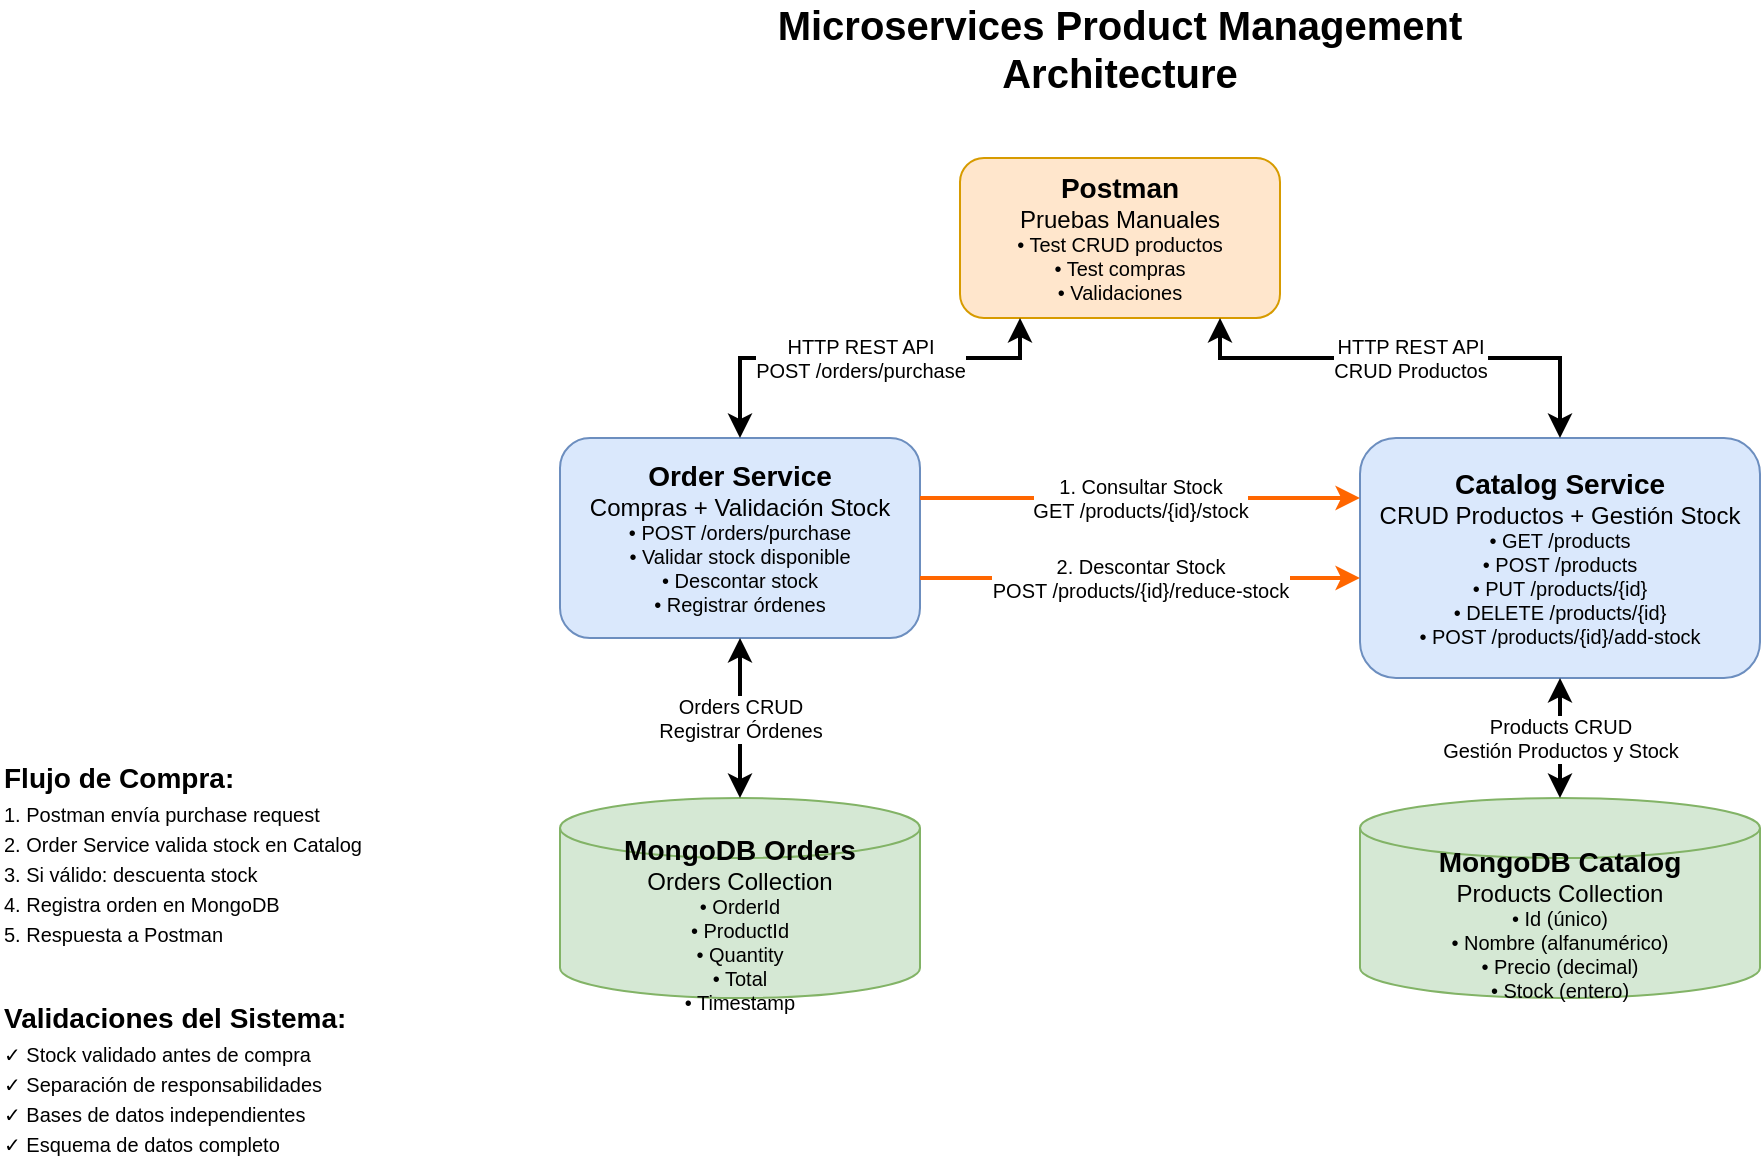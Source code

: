 <mxfile version="24.2.5" type="device">
  <diagram name="Microservices Architecture" id="microservices-arch">
    <mxGraphModel dx="1422" dy="765" grid="1" gridSize="10" guides="1" tooltips="1" connect="1" arrows="1" fold="1" page="1" pageScale="1" pageWidth="1169" pageHeight="827" math="0" shadow="0">
      <root>
        <mxCell id="0" />
        <mxCell id="1" parent="0" />
        
        <!-- Title -->
        <mxCell id="title" value="Microservices Product Management Architecture" style="text;html=1;strokeColor=none;fillColor=none;align=center;verticalAlign=middle;whiteSpace=wrap;rounded=0;fontSize=20;fontStyle=1;" vertex="1" parent="1">
          <mxGeometry x="400" y="30" width="400" height="30" as="geometry" />
        </mxCell>
        
        <!-- Postman Client -->
        <mxCell id="postman" value="&lt;div style=&quot;font-size: 14px;&quot;&gt;&lt;b&gt;Postman&lt;/b&gt;&lt;/div&gt;&lt;div style=&quot;font-size: 12px;&quot;&gt;Pruebas Manuales&lt;/div&gt;&lt;div style=&quot;font-size: 10px;&quot;&gt;• Test CRUD productos&lt;/div&gt;&lt;div style=&quot;font-size: 10px;&quot;&gt;• Test compras&lt;/div&gt;&lt;div style=&quot;font-size: 10px;&quot;&gt;• Validaciones&lt;/div&gt;" style="rounded=1;whiteSpace=wrap;html=1;fillColor=#ffe6cc;strokeColor=#d79b00;fontFamily=Helvetica;" vertex="1" parent="1">
          <mxGeometry x="520" y="100" width="160" height="80" as="geometry" />
        </mxCell>
        
        <!-- Order Service -->
        <mxCell id="order-service" value="&lt;div style=&quot;font-size: 14px;&quot;&gt;&lt;b&gt;Order Service&lt;/b&gt;&lt;/div&gt;&lt;div style=&quot;font-size: 12px;&quot;&gt;Compras + Validación Stock&lt;/div&gt;&lt;div style=&quot;font-size: 10px;&quot;&gt;• POST /orders/purchase&lt;/div&gt;&lt;div style=&quot;font-size: 10px;&quot;&gt;• Validar stock disponible&lt;/div&gt;&lt;div style=&quot;font-size: 10px;&quot;&gt;• Descontar stock&lt;/div&gt;&lt;div style=&quot;font-size: 10px;&quot;&gt;• Registrar órdenes&lt;/div&gt;" style="rounded=1;whiteSpace=wrap;html=1;fillColor=#dae8fc;strokeColor=#6c8ebf;fontFamily=Helvetica;" vertex="1" parent="1">
          <mxGeometry x="320" y="240" width="180" height="100" as="geometry" />
        </mxCell>
        
        <!-- Catalog Service -->
        <mxCell id="catalog-service" value="&lt;div style=&quot;font-size: 14px;&quot;&gt;&lt;b&gt;Catalog Service&lt;/b&gt;&lt;/div&gt;&lt;div style=&quot;font-size: 12px;&quot;&gt;CRUD Productos + Gestión Stock&lt;/div&gt;&lt;div style=&quot;font-size: 10px;&quot;&gt;• GET /products&lt;/div&gt;&lt;div style=&quot;font-size: 10px;&quot;&gt;• POST /products&lt;/div&gt;&lt;div style=&quot;font-size: 10px;&quot;&gt;• PUT /products/{id}&lt;/div&gt;&lt;div style=&quot;font-size: 10px;&quot;&gt;• DELETE /products/{id}&lt;/div&gt;&lt;div style=&quot;font-size: 10px;&quot;&gt;• POST /products/{id}/add-stock&lt;/div&gt;" style="rounded=1;whiteSpace=wrap;html=1;fillColor=#dae8fc;strokeColor=#6c8ebf;fontFamily=Helvetica;" vertex="1" parent="1">
          <mxGeometry x="720" y="240" width="200" height="120" as="geometry" />
        </mxCell>
        
        <!-- MongoDB Orders -->
        <mxCell id="mongo-orders" value="&lt;div style=&quot;font-size: 14px;&quot;&gt;&lt;b&gt;MongoDB Orders&lt;/b&gt;&lt;/div&gt;&lt;div style=&quot;font-size: 12px;&quot;&gt;Orders Collection&lt;/div&gt;&lt;div style=&quot;font-size: 10px;&quot;&gt;• OrderId&lt;/div&gt;&lt;div style=&quot;font-size: 10px;&quot;&gt;• ProductId&lt;/div&gt;&lt;div style=&quot;font-size: 10px;&quot;&gt;• Quantity&lt;/div&gt;&lt;div style=&quot;font-size: 10px;&quot;&gt;• Total&lt;/div&gt;&lt;div style=&quot;font-size: 10px;&quot;&gt;• Timestamp&lt;/div&gt;" style="shape=cylinder3;whiteSpace=wrap;html=1;boundedLbl=1;backgroundOutline=1;size=15;fillColor=#d5e8d4;strokeColor=#82b366;fontFamily=Helvetica;" vertex="1" parent="1">
          <mxGeometry x="320" y="420" width="180" height="100" as="geometry" />
        </mxCell>
        
        <!-- MongoDB Catalog -->
        <mxCell id="mongo-catalog" value="&lt;div style=&quot;font-size: 14px;&quot;&gt;&lt;b&gt;MongoDB Catalog&lt;/b&gt;&lt;/div&gt;&lt;div style=&quot;font-size: 12px;&quot;&gt;Products Collection&lt;/div&gt;&lt;div style=&quot;font-size: 10px;&quot;&gt;• Id (único)&lt;/div&gt;&lt;div style=&quot;font-size: 10px;&quot;&gt;• Nombre (alfanumérico)&lt;/div&gt;&lt;div style=&quot;font-size: 10px;&quot;&gt;• Precio (decimal)&lt;/div&gt;&lt;div style=&quot;font-size: 10px;&quot;&gt;• Stock (entero)&lt;/div&gt;" style="shape=cylinder3;whiteSpace=wrap;html=1;boundedLbl=1;backgroundOutline=1;size=15;fillColor=#d5e8d4;strokeColor=#82b366;fontFamily=Helvetica;" vertex="1" parent="1">
          <mxGeometry x="720" y="420" width="200" height="100" as="geometry" />
        </mxCell>
        
        <!-- Connection: Postman to Order Service -->
        <mxCell id="conn1" value="HTTP REST API&lt;br&gt;POST /orders/purchase" style="edgeStyle=orthogonalEdgeStyle;rounded=0;orthogonalLoop=1;jettySize=auto;html=1;startArrow=classic;startFill=1;endArrow=classic;endFill=1;strokeWidth=2;fontFamily=Helvetica;fontSize=10;" edge="1" parent="1" source="postman" target="order-service">
          <mxGeometry relative="1" as="geometry">
            <Array as="points">
              <mxPoint x="550" y="200" />
              <mxPoint x="410" y="200" />
            </Array>
          </mxGeometry>
        </mxCell>
        
        <!-- Connection: Postman to Catalog Service -->
        <mxCell id="conn2" value="HTTP REST API&lt;br&gt;CRUD Productos" style="edgeStyle=orthogonalEdgeStyle;rounded=0;orthogonalLoop=1;jettySize=auto;html=1;startArrow=classic;startFill=1;endArrow=classic;endFill=1;strokeWidth=2;fontFamily=Helvetica;fontSize=10;" edge="1" parent="1" source="postman" target="catalog-service">
          <mxGeometry relative="1" as="geometry">
            <Array as="points">
              <mxPoint x="650" y="200" />
              <mxPoint x="820" y="200" />
            </Array>
          </mxGeometry>
        </mxCell>
        
        <!-- Connection: Order Service to Catalog Service (Stock Validation) -->
        <mxCell id="conn3" value="1. Consultar Stock&lt;br&gt;GET /products/{id}/stock" style="edgeStyle=orthogonalEdgeStyle;rounded=0;orthogonalLoop=1;jettySize=auto;html=1;endArrow=classic;endFill=1;strokeWidth=2;fontFamily=Helvetica;fontSize=10;strokeColor=#ff6600;" edge="1" parent="1" source="order-service" target="catalog-service">
          <mxGeometry relative="1" as="geometry">
            <Array as="points">
              <mxPoint x="560" y="270" />
              <mxPoint x="660" y="270" />
            </Array>
          </mxGeometry>
        </mxCell>
        
        <!-- Connection: Order Service to Catalog Service (Stock Reduction) -->
        <mxCell id="conn4" value="2. Descontar Stock&lt;br&gt;POST /products/{id}/reduce-stock" style="edgeStyle=orthogonalEdgeStyle;rounded=0;orthogonalLoop=1;jettySize=auto;html=1;endArrow=classic;endFill=1;strokeWidth=2;fontFamily=Helvetica;fontSize=10;strokeColor=#ff6600;" edge="1" parent="1" source="order-service" target="catalog-service">
          <mxGeometry relative="1" as="geometry">
            <Array as="points">
              <mxPoint x="560" y="310" />
              <mxPoint x="660" y="310" />
            </Array>
          </mxGeometry>
        </mxCell>
        
        <!-- Connection: Order Service to MongoDB Orders -->
        <mxCell id="conn5" value="Orders CRUD&lt;br&gt;Registrar Órdenes" style="edgeStyle=orthogonalEdgeStyle;rounded=0;orthogonalLoop=1;jettySize=auto;html=1;startArrow=classic;startFill=1;endArrow=classic;endFill=1;strokeWidth=2;fontFamily=Helvetica;fontSize=10;" edge="1" parent="1" source="order-service" target="mongo-orders">
          <mxGeometry relative="1" as="geometry" />
        </mxCell>
        
        <!-- Connection: Catalog Service to MongoDB Catalog -->
        <mxCell id="conn6" value="Products CRUD&lt;br&gt;Gestión Productos y Stock" style="edgeStyle=orthogonalEdgeStyle;rounded=0;orthogonalLoop=1;jettySize=auto;html=1;startArrow=classic;startFill=1;endArrow=classic;endFill=1;strokeWidth=2;fontFamily=Helvetica;fontSize=10;" edge="1" parent="1" source="catalog-service" target="mongo-catalog">
          <mxGeometry relative="1" as="geometry" />
        </mxCell>
        
        <!-- Flow Legend -->
        <mxCell id="legend-title" value="Flujo de Compra:" style="text;html=1;strokeColor=none;fillColor=none;align=left;verticalAlign=middle;whiteSpace=wrap;rounded=0;fontSize=14;fontStyle=1;" vertex="1" parent="1">
          <mxGeometry x="40" y="400" width="120" height="20" as="geometry" />
        </mxCell>
        
        <mxCell id="legend1" value="1. Postman envía purchase request" style="text;html=1;strokeColor=none;fillColor=none;align=left;verticalAlign=middle;whiteSpace=wrap;rounded=0;fontSize=10;" vertex="1" parent="1">
          <mxGeometry x="40" y="420" width="200" height="15" as="geometry" />
        </mxCell>
        
        <mxCell id="legend2" value="2. Order Service valida stock en Catalog" style="text;html=1;strokeColor=none;fillColor=none;align=left;verticalAlign=middle;whiteSpace=wrap;rounded=0;fontSize=10;" vertex="1" parent="1">
          <mxGeometry x="40" y="435" width="200" height="15" as="geometry" />
        </mxCell>
        
        <mxCell id="legend3" value="3. Si válido: descuenta stock" style="text;html=1;strokeColor=none;fillColor=none;align=left;verticalAlign=middle;whiteSpace=wrap;rounded=0;fontSize=10;" vertex="1" parent="1">
          <mxGeometry x="40" y="450" width="200" height="15" as="geometry" />
        </mxCell>
        
        <mxCell id="legend4" value="4. Registra orden en MongoDB" style="text;html=1;strokeColor=none;fillColor=none;align=left;verticalAlign=middle;whiteSpace=wrap;rounded=0;fontSize=10;" vertex="1" parent="1">
          <mxGeometry x="40" y="465" width="200" height="15" as="geometry" />
        </mxCell>
        
        <mxCell id="legend5" value="5. Respuesta a Postman" style="text;html=1;strokeColor=none;fillColor=none;align=left;verticalAlign=middle;whiteSpace=wrap;rounded=0;fontSize=10;" vertex="1" parent="1">
          <mxGeometry x="40" y="480" width="200" height="15" as="geometry" />
        </mxCell>
        
        <!-- Validation Notes -->
        <mxCell id="validation-title" value="Validaciones del Sistema:" style="text;html=1;strokeColor=none;fillColor=none;align=left;verticalAlign=middle;whiteSpace=wrap;rounded=0;fontSize=14;fontStyle=1;" vertex="1" parent="1">
          <mxGeometry x="40" y="520" width="180" height="20" as="geometry" />
        </mxCell>
        
        <mxCell id="validation1" value="✓ Stock validado antes de compra" style="text;html=1;strokeColor=none;fillColor=none;align=left;verticalAlign=middle;whiteSpace=wrap;rounded=0;fontSize=10;" vertex="1" parent="1">
          <mxGeometry x="40" y="540" width="200" height="15" as="geometry" />
        </mxCell>
        
        <mxCell id="validation2" value="✓ Separación de responsabilidades" style="text;html=1;strokeColor=none;fillColor=none;align=left;verticalAlign=middle;whiteSpace=wrap;rounded=0;fontSize=10;" vertex="1" parent="1">
          <mxGeometry x="40" y="555" width="200" height="15" as="geometry" />
        </mxCell>
        
        <mxCell id="validation3" value="✓ Bases de datos independientes" style="text;html=1;strokeColor=none;fillColor=none;align=left;verticalAlign=middle;whiteSpace=wrap;rounded=0;fontSize=10;" vertex="1" parent="1">
          <mxGeometry x="40" y="570" width="200" height="15" as="geometry" />
        </mxCell>
        
        <mxCell id="validation4" value="✓ Esquema de datos completo" style="text;html=1;strokeColor=none;fillColor=none;align=left;verticalAlign=middle;whiteSpace=wrap;rounded=0;fontSize=10;" vertex="1" parent="1">
          <mxGeometry x="40" y="585" width="200" height="15" as="geometry" />
        </mxCell>
        
      </root>
    </mxGraphModel>
  </diagram>
</mxfile>

